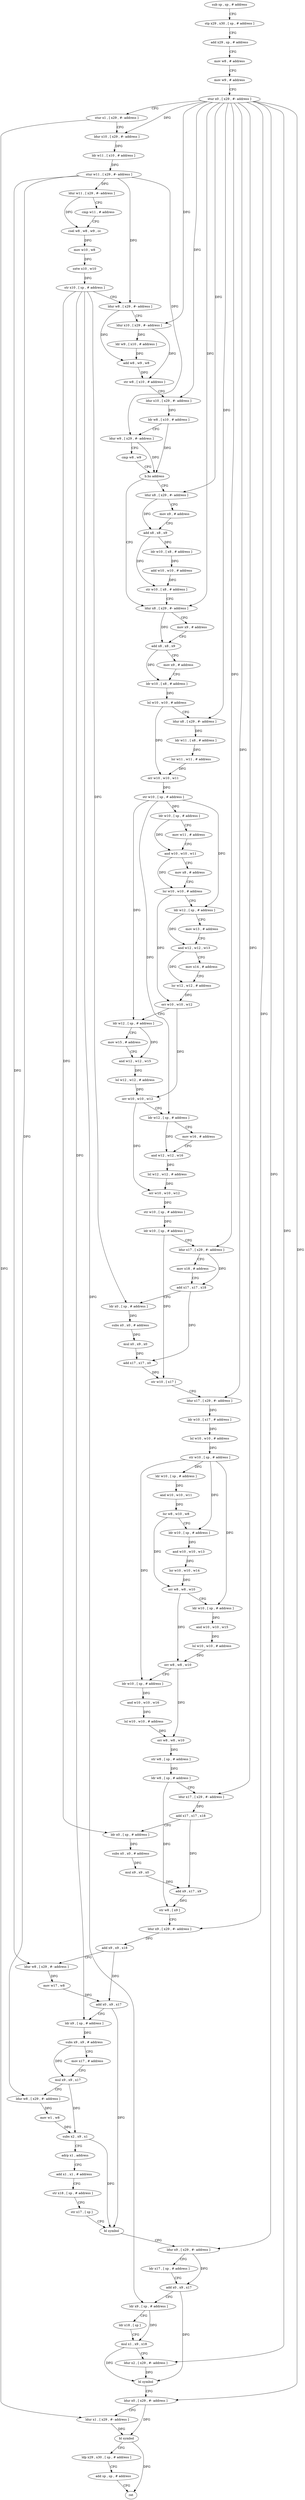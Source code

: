 digraph "func" {
"4255092" [label = "sub sp , sp , # address" ]
"4255096" [label = "stp x29 , x30 , [ sp , # address ]" ]
"4255100" [label = "add x29 , sp , # address" ]
"4255104" [label = "mov w8 , # address" ]
"4255108" [label = "mov w9 , # address" ]
"4255112" [label = "stur x0 , [ x29 , #- address ]" ]
"4255116" [label = "stur x1 , [ x29 , #- address ]" ]
"4255120" [label = "ldur x10 , [ x29 , #- address ]" ]
"4255124" [label = "ldr w11 , [ x10 , # address ]" ]
"4255128" [label = "stur w11 , [ x29 , #- address ]" ]
"4255132" [label = "ldur w11 , [ x29 , #- address ]" ]
"4255136" [label = "cmp w11 , # address" ]
"4255140" [label = "csel w8 , w8 , w9 , cc" ]
"4255144" [label = "mov w10 , w8" ]
"4255148" [label = "sxtw x10 , w10" ]
"4255152" [label = "str x10 , [ sp , # address ]" ]
"4255156" [label = "ldur w8 , [ x29 , #- address ]" ]
"4255160" [label = "ldur x10 , [ x29 , #- address ]" ]
"4255164" [label = "ldr w9 , [ x10 , # address ]" ]
"4255168" [label = "add w8 , w9 , w8" ]
"4255172" [label = "str w8 , [ x10 , # address ]" ]
"4255176" [label = "ldur x10 , [ x29 , #- address ]" ]
"4255180" [label = "ldr w8 , [ x10 , # address ]" ]
"4255184" [label = "ldur w9 , [ x29 , #- address ]" ]
"4255188" [label = "cmp w8 , w9" ]
"4255192" [label = "b.hs address" ]
"4255220" [label = "ldur x8 , [ x29 , #- address ]" ]
"4255196" [label = "ldur x8 , [ x29 , #- address ]" ]
"4255224" [label = "mov x9 , # address" ]
"4255228" [label = "add x8 , x8 , x9" ]
"4255232" [label = "mov x9 , # address" ]
"4255236" [label = "ldr w10 , [ x8 , # address ]" ]
"4255240" [label = "lsl w10 , w10 , # address" ]
"4255244" [label = "ldur x8 , [ x29 , #- address ]" ]
"4255248" [label = "ldr w11 , [ x8 , # address ]" ]
"4255252" [label = "lsr w11 , w11 , # address" ]
"4255256" [label = "orr w10 , w10 , w11" ]
"4255260" [label = "str w10 , [ sp , # address ]" ]
"4255264" [label = "ldr w10 , [ sp , # address ]" ]
"4255268" [label = "mov w11 , # address" ]
"4255272" [label = "and w10 , w10 , w11" ]
"4255276" [label = "mov x8 , # address" ]
"4255280" [label = "lsr w10 , w10 , # address" ]
"4255284" [label = "ldr w12 , [ sp , # address ]" ]
"4255288" [label = "mov w13 , # address" ]
"4255292" [label = "and w12 , w12 , w13" ]
"4255296" [label = "mov x14 , # address" ]
"4255300" [label = "lsr w12 , w12 , # address" ]
"4255304" [label = "orr w10 , w10 , w12" ]
"4255308" [label = "ldr w12 , [ sp , # address ]" ]
"4255312" [label = "mov w15 , # address" ]
"4255316" [label = "and w12 , w12 , w15" ]
"4255320" [label = "lsl w12 , w12 , # address" ]
"4255324" [label = "orr w10 , w10 , w12" ]
"4255328" [label = "ldr w12 , [ sp , # address ]" ]
"4255332" [label = "mov w16 , # address" ]
"4255336" [label = "and w12 , w12 , w16" ]
"4255340" [label = "lsl w12 , w12 , # address" ]
"4255344" [label = "orr w10 , w10 , w12" ]
"4255348" [label = "str w10 , [ sp , # address ]" ]
"4255352" [label = "ldr w10 , [ sp , # address ]" ]
"4255356" [label = "ldur x17 , [ x29 , #- address ]" ]
"4255360" [label = "mov x18 , # address" ]
"4255364" [label = "add x17 , x17 , x18" ]
"4255368" [label = "ldr x0 , [ sp , # address ]" ]
"4255372" [label = "subs x0 , x0 , # address" ]
"4255376" [label = "mul x0 , x9 , x0" ]
"4255380" [label = "add x17 , x17 , x0" ]
"4255384" [label = "str w10 , [ x17 ]" ]
"4255388" [label = "ldur x17 , [ x29 , #- address ]" ]
"4255392" [label = "ldr w10 , [ x17 , # address ]" ]
"4255396" [label = "lsl w10 , w10 , # address" ]
"4255400" [label = "str w10 , [ sp , # address ]" ]
"4255404" [label = "ldr w10 , [ sp , # address ]" ]
"4255408" [label = "and w10 , w10 , w11" ]
"4255412" [label = "lsr w8 , w10 , w8" ]
"4255416" [label = "ldr w10 , [ sp , # address ]" ]
"4255420" [label = "and w10 , w10 , w13" ]
"4255424" [label = "lsr w10 , w10 , w14" ]
"4255428" [label = "orr w8 , w8 , w10" ]
"4255432" [label = "ldr w10 , [ sp , # address ]" ]
"4255436" [label = "and w10 , w10 , w15" ]
"4255440" [label = "lsl w10 , w10 , # address" ]
"4255444" [label = "orr w8 , w8 , w10" ]
"4255448" [label = "ldr w10 , [ sp , # address ]" ]
"4255452" [label = "and w10 , w10 , w16" ]
"4255456" [label = "lsl w10 , w10 , # address" ]
"4255460" [label = "orr w8 , w8 , w10" ]
"4255464" [label = "str w8 , [ sp , # address ]" ]
"4255468" [label = "ldr w8 , [ sp , # address ]" ]
"4255472" [label = "ldur x17 , [ x29 , #- address ]" ]
"4255476" [label = "add x17 , x17 , x18" ]
"4255480" [label = "ldr x0 , [ sp , # address ]" ]
"4255484" [label = "subs x0 , x0 , # address" ]
"4255488" [label = "mul x9 , x9 , x0" ]
"4255492" [label = "add x9 , x17 , x9" ]
"4255496" [label = "str w8 , [ x9 ]" ]
"4255500" [label = "ldur x9 , [ x29 , #- address ]" ]
"4255504" [label = "add x9 , x9 , x18" ]
"4255508" [label = "ldur w8 , [ x29 , #- address ]" ]
"4255512" [label = "mov w17 , w8" ]
"4255516" [label = "add x0 , x9 , x17" ]
"4255520" [label = "ldr x9 , [ sp , # address ]" ]
"4255524" [label = "subs x9 , x9 , # address" ]
"4255528" [label = "mov x17 , # address" ]
"4255532" [label = "mul x9 , x9 , x17" ]
"4255536" [label = "ldur w8 , [ x29 , #- address ]" ]
"4255540" [label = "mov w1 , w8" ]
"4255544" [label = "subs x2 , x9 , x1" ]
"4255548" [label = "adrp x1 , address" ]
"4255552" [label = "add x1 , x1 , # address" ]
"4255556" [label = "str x18 , [ sp , # address ]" ]
"4255560" [label = "str x17 , [ sp ]" ]
"4255564" [label = "bl symbol" ]
"4255568" [label = "ldur x9 , [ x29 , #- address ]" ]
"4255572" [label = "ldr x17 , [ sp , # address ]" ]
"4255576" [label = "add x0 , x9 , x17" ]
"4255580" [label = "ldr x9 , [ sp , # address ]" ]
"4255584" [label = "ldr x18 , [ sp ]" ]
"4255588" [label = "mul x1 , x9 , x18" ]
"4255592" [label = "ldur x2 , [ x29 , #- address ]" ]
"4255596" [label = "bl symbol" ]
"4255600" [label = "ldur x0 , [ x29 , #- address ]" ]
"4255604" [label = "ldur x1 , [ x29 , #- address ]" ]
"4255608" [label = "bl symbol" ]
"4255612" [label = "ldp x29 , x30 , [ sp , # address ]" ]
"4255616" [label = "add sp , sp , # address" ]
"4255620" [label = "ret" ]
"4255200" [label = "mov x9 , # address" ]
"4255204" [label = "add x8 , x8 , x9" ]
"4255208" [label = "ldr w10 , [ x8 , # address ]" ]
"4255212" [label = "add w10 , w10 , # address" ]
"4255216" [label = "str w10 , [ x8 , # address ]" ]
"4255092" -> "4255096" [ label = "CFG" ]
"4255096" -> "4255100" [ label = "CFG" ]
"4255100" -> "4255104" [ label = "CFG" ]
"4255104" -> "4255108" [ label = "CFG" ]
"4255108" -> "4255112" [ label = "CFG" ]
"4255112" -> "4255116" [ label = "CFG" ]
"4255112" -> "4255120" [ label = "DFG" ]
"4255112" -> "4255160" [ label = "DFG" ]
"4255112" -> "4255176" [ label = "DFG" ]
"4255112" -> "4255220" [ label = "DFG" ]
"4255112" -> "4255244" [ label = "DFG" ]
"4255112" -> "4255356" [ label = "DFG" ]
"4255112" -> "4255388" [ label = "DFG" ]
"4255112" -> "4255472" [ label = "DFG" ]
"4255112" -> "4255500" [ label = "DFG" ]
"4255112" -> "4255568" [ label = "DFG" ]
"4255112" -> "4255592" [ label = "DFG" ]
"4255112" -> "4255600" [ label = "DFG" ]
"4255112" -> "4255196" [ label = "DFG" ]
"4255116" -> "4255120" [ label = "CFG" ]
"4255116" -> "4255604" [ label = "DFG" ]
"4255120" -> "4255124" [ label = "DFG" ]
"4255124" -> "4255128" [ label = "DFG" ]
"4255128" -> "4255132" [ label = "DFG" ]
"4255128" -> "4255156" [ label = "DFG" ]
"4255128" -> "4255184" [ label = "DFG" ]
"4255128" -> "4255508" [ label = "DFG" ]
"4255128" -> "4255536" [ label = "DFG" ]
"4255132" -> "4255136" [ label = "CFG" ]
"4255132" -> "4255140" [ label = "DFG" ]
"4255136" -> "4255140" [ label = "CFG" ]
"4255140" -> "4255144" [ label = "DFG" ]
"4255144" -> "4255148" [ label = "DFG" ]
"4255148" -> "4255152" [ label = "DFG" ]
"4255152" -> "4255156" [ label = "CFG" ]
"4255152" -> "4255368" [ label = "DFG" ]
"4255152" -> "4255480" [ label = "DFG" ]
"4255152" -> "4255520" [ label = "DFG" ]
"4255152" -> "4255580" [ label = "DFG" ]
"4255156" -> "4255160" [ label = "CFG" ]
"4255156" -> "4255168" [ label = "DFG" ]
"4255160" -> "4255164" [ label = "DFG" ]
"4255160" -> "4255172" [ label = "DFG" ]
"4255164" -> "4255168" [ label = "DFG" ]
"4255168" -> "4255172" [ label = "DFG" ]
"4255172" -> "4255176" [ label = "CFG" ]
"4255176" -> "4255180" [ label = "DFG" ]
"4255180" -> "4255184" [ label = "CFG" ]
"4255180" -> "4255192" [ label = "DFG" ]
"4255184" -> "4255188" [ label = "CFG" ]
"4255184" -> "4255192" [ label = "DFG" ]
"4255188" -> "4255192" [ label = "CFG" ]
"4255192" -> "4255220" [ label = "CFG" ]
"4255192" -> "4255196" [ label = "CFG" ]
"4255220" -> "4255224" [ label = "CFG" ]
"4255220" -> "4255228" [ label = "DFG" ]
"4255196" -> "4255200" [ label = "CFG" ]
"4255196" -> "4255204" [ label = "DFG" ]
"4255224" -> "4255228" [ label = "CFG" ]
"4255228" -> "4255232" [ label = "CFG" ]
"4255228" -> "4255236" [ label = "DFG" ]
"4255232" -> "4255236" [ label = "CFG" ]
"4255236" -> "4255240" [ label = "DFG" ]
"4255240" -> "4255244" [ label = "CFG" ]
"4255240" -> "4255256" [ label = "DFG" ]
"4255244" -> "4255248" [ label = "DFG" ]
"4255248" -> "4255252" [ label = "DFG" ]
"4255252" -> "4255256" [ label = "DFG" ]
"4255256" -> "4255260" [ label = "DFG" ]
"4255260" -> "4255264" [ label = "DFG" ]
"4255260" -> "4255284" [ label = "DFG" ]
"4255260" -> "4255308" [ label = "DFG" ]
"4255260" -> "4255328" [ label = "DFG" ]
"4255264" -> "4255268" [ label = "CFG" ]
"4255264" -> "4255272" [ label = "DFG" ]
"4255268" -> "4255272" [ label = "CFG" ]
"4255272" -> "4255276" [ label = "CFG" ]
"4255272" -> "4255280" [ label = "DFG" ]
"4255276" -> "4255280" [ label = "CFG" ]
"4255280" -> "4255284" [ label = "CFG" ]
"4255280" -> "4255304" [ label = "DFG" ]
"4255284" -> "4255288" [ label = "CFG" ]
"4255284" -> "4255292" [ label = "DFG" ]
"4255288" -> "4255292" [ label = "CFG" ]
"4255292" -> "4255296" [ label = "CFG" ]
"4255292" -> "4255300" [ label = "DFG" ]
"4255296" -> "4255300" [ label = "CFG" ]
"4255300" -> "4255304" [ label = "DFG" ]
"4255304" -> "4255308" [ label = "CFG" ]
"4255304" -> "4255324" [ label = "DFG" ]
"4255308" -> "4255312" [ label = "CFG" ]
"4255308" -> "4255316" [ label = "DFG" ]
"4255312" -> "4255316" [ label = "CFG" ]
"4255316" -> "4255320" [ label = "DFG" ]
"4255320" -> "4255324" [ label = "DFG" ]
"4255324" -> "4255328" [ label = "CFG" ]
"4255324" -> "4255344" [ label = "DFG" ]
"4255328" -> "4255332" [ label = "CFG" ]
"4255328" -> "4255336" [ label = "DFG" ]
"4255332" -> "4255336" [ label = "CFG" ]
"4255336" -> "4255340" [ label = "DFG" ]
"4255340" -> "4255344" [ label = "DFG" ]
"4255344" -> "4255348" [ label = "DFG" ]
"4255348" -> "4255352" [ label = "DFG" ]
"4255352" -> "4255356" [ label = "CFG" ]
"4255352" -> "4255384" [ label = "DFG" ]
"4255356" -> "4255360" [ label = "CFG" ]
"4255356" -> "4255364" [ label = "DFG" ]
"4255360" -> "4255364" [ label = "CFG" ]
"4255364" -> "4255368" [ label = "CFG" ]
"4255364" -> "4255380" [ label = "DFG" ]
"4255368" -> "4255372" [ label = "DFG" ]
"4255372" -> "4255376" [ label = "DFG" ]
"4255376" -> "4255380" [ label = "DFG" ]
"4255380" -> "4255384" [ label = "DFG" ]
"4255384" -> "4255388" [ label = "CFG" ]
"4255388" -> "4255392" [ label = "DFG" ]
"4255392" -> "4255396" [ label = "DFG" ]
"4255396" -> "4255400" [ label = "DFG" ]
"4255400" -> "4255404" [ label = "DFG" ]
"4255400" -> "4255416" [ label = "DFG" ]
"4255400" -> "4255432" [ label = "DFG" ]
"4255400" -> "4255448" [ label = "DFG" ]
"4255404" -> "4255408" [ label = "DFG" ]
"4255408" -> "4255412" [ label = "DFG" ]
"4255412" -> "4255416" [ label = "CFG" ]
"4255412" -> "4255428" [ label = "DFG" ]
"4255416" -> "4255420" [ label = "DFG" ]
"4255420" -> "4255424" [ label = "DFG" ]
"4255424" -> "4255428" [ label = "DFG" ]
"4255428" -> "4255432" [ label = "CFG" ]
"4255428" -> "4255444" [ label = "DFG" ]
"4255432" -> "4255436" [ label = "DFG" ]
"4255436" -> "4255440" [ label = "DFG" ]
"4255440" -> "4255444" [ label = "DFG" ]
"4255444" -> "4255448" [ label = "CFG" ]
"4255444" -> "4255460" [ label = "DFG" ]
"4255448" -> "4255452" [ label = "DFG" ]
"4255452" -> "4255456" [ label = "DFG" ]
"4255456" -> "4255460" [ label = "DFG" ]
"4255460" -> "4255464" [ label = "DFG" ]
"4255464" -> "4255468" [ label = "DFG" ]
"4255468" -> "4255472" [ label = "CFG" ]
"4255468" -> "4255496" [ label = "DFG" ]
"4255472" -> "4255476" [ label = "DFG" ]
"4255476" -> "4255480" [ label = "CFG" ]
"4255476" -> "4255492" [ label = "DFG" ]
"4255480" -> "4255484" [ label = "DFG" ]
"4255484" -> "4255488" [ label = "DFG" ]
"4255488" -> "4255492" [ label = "DFG" ]
"4255492" -> "4255496" [ label = "DFG" ]
"4255496" -> "4255500" [ label = "CFG" ]
"4255500" -> "4255504" [ label = "DFG" ]
"4255504" -> "4255508" [ label = "CFG" ]
"4255504" -> "4255516" [ label = "DFG" ]
"4255508" -> "4255512" [ label = "DFG" ]
"4255512" -> "4255516" [ label = "DFG" ]
"4255516" -> "4255520" [ label = "CFG" ]
"4255516" -> "4255564" [ label = "DFG" ]
"4255520" -> "4255524" [ label = "DFG" ]
"4255524" -> "4255528" [ label = "CFG" ]
"4255524" -> "4255532" [ label = "DFG" ]
"4255528" -> "4255532" [ label = "CFG" ]
"4255532" -> "4255536" [ label = "CFG" ]
"4255532" -> "4255544" [ label = "DFG" ]
"4255536" -> "4255540" [ label = "DFG" ]
"4255540" -> "4255544" [ label = "DFG" ]
"4255544" -> "4255548" [ label = "CFG" ]
"4255544" -> "4255564" [ label = "DFG" ]
"4255548" -> "4255552" [ label = "CFG" ]
"4255552" -> "4255556" [ label = "CFG" ]
"4255556" -> "4255560" [ label = "CFG" ]
"4255560" -> "4255564" [ label = "CFG" ]
"4255564" -> "4255568" [ label = "CFG" ]
"4255568" -> "4255572" [ label = "CFG" ]
"4255568" -> "4255576" [ label = "DFG" ]
"4255572" -> "4255576" [ label = "CFG" ]
"4255576" -> "4255580" [ label = "CFG" ]
"4255576" -> "4255596" [ label = "DFG" ]
"4255580" -> "4255584" [ label = "CFG" ]
"4255580" -> "4255588" [ label = "DFG" ]
"4255584" -> "4255588" [ label = "CFG" ]
"4255588" -> "4255592" [ label = "CFG" ]
"4255588" -> "4255596" [ label = "DFG" ]
"4255592" -> "4255596" [ label = "DFG" ]
"4255596" -> "4255600" [ label = "CFG" ]
"4255600" -> "4255604" [ label = "CFG" ]
"4255600" -> "4255608" [ label = "DFG" ]
"4255604" -> "4255608" [ label = "DFG" ]
"4255608" -> "4255612" [ label = "CFG" ]
"4255608" -> "4255620" [ label = "DFG" ]
"4255612" -> "4255616" [ label = "CFG" ]
"4255616" -> "4255620" [ label = "CFG" ]
"4255200" -> "4255204" [ label = "CFG" ]
"4255204" -> "4255208" [ label = "DFG" ]
"4255204" -> "4255216" [ label = "DFG" ]
"4255208" -> "4255212" [ label = "DFG" ]
"4255212" -> "4255216" [ label = "DFG" ]
"4255216" -> "4255220" [ label = "CFG" ]
}

